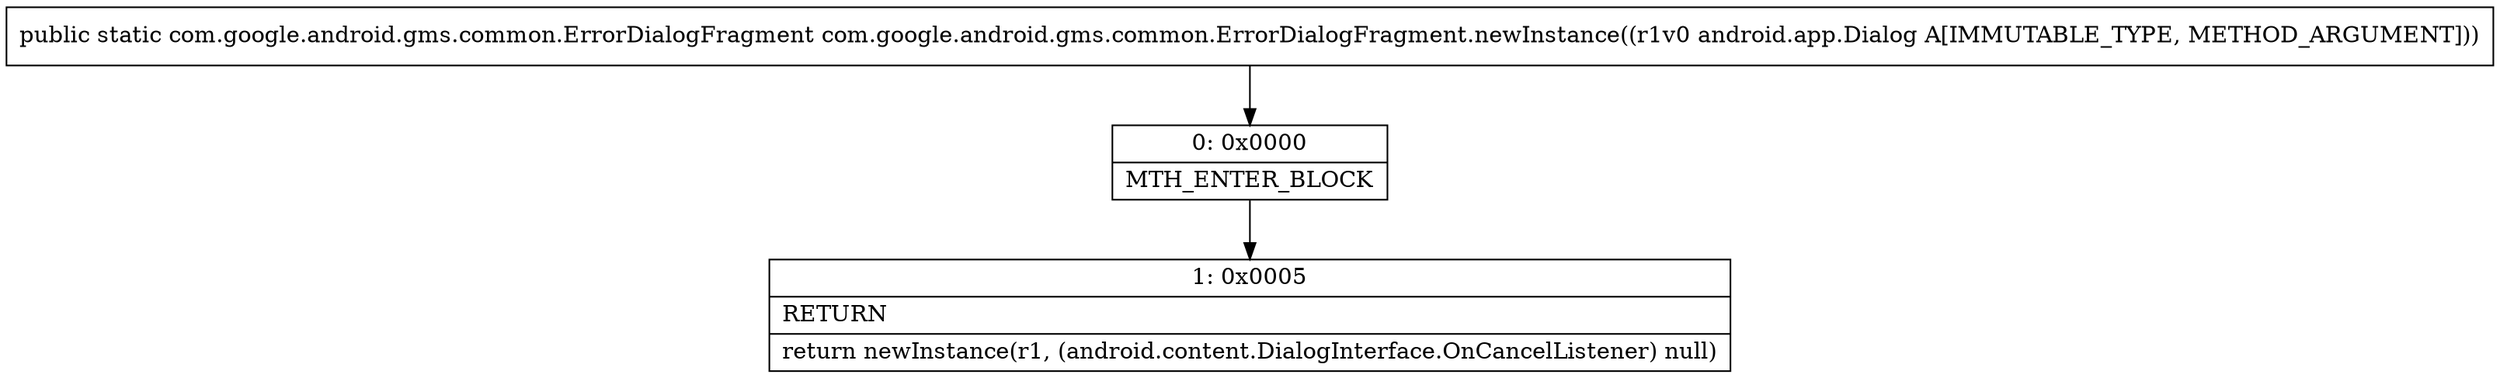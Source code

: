 digraph "CFG forcom.google.android.gms.common.ErrorDialogFragment.newInstance(Landroid\/app\/Dialog;)Lcom\/google\/android\/gms\/common\/ErrorDialogFragment;" {
Node_0 [shape=record,label="{0\:\ 0x0000|MTH_ENTER_BLOCK\l}"];
Node_1 [shape=record,label="{1\:\ 0x0005|RETURN\l|return newInstance(r1, (android.content.DialogInterface.OnCancelListener) null)\l}"];
MethodNode[shape=record,label="{public static com.google.android.gms.common.ErrorDialogFragment com.google.android.gms.common.ErrorDialogFragment.newInstance((r1v0 android.app.Dialog A[IMMUTABLE_TYPE, METHOD_ARGUMENT])) }"];
MethodNode -> Node_0;
Node_0 -> Node_1;
}

